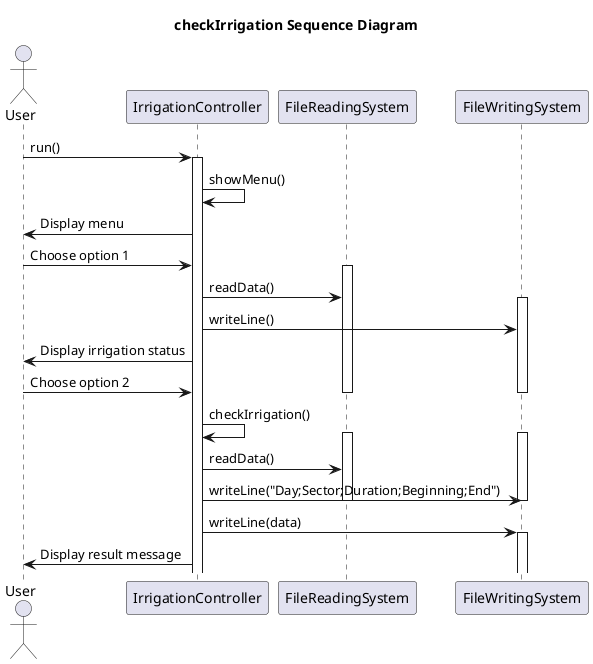 @startuml
title checkIrrigation Sequence Diagram

actor User
participant IrrigationController
participant FileReadingSystem
participant FileWritingSystem

User -> IrrigationController: run()
activate IrrigationController

	IrrigationController -> IrrigationController: showMenu()
	IrrigationController -> User: Display menu
	User -> IrrigationController: Choose option 1

	activate FileReadingSystem
		IrrigationController -> FileReadingSystem: readData()
		activate FileWritingSystem
			IrrigationController -> FileWritingSystem: writeLine()
			IrrigationController -> User: Display irrigation status

			User -> IrrigationController: Choose option 2
		deactivate FileWritingSystem
	deactivate FileReadingSystem

	IrrigationController -> IrrigationController: checkIrrigation()
	activate FileReadingSystem
		activate FileWritingSystem
			IrrigationController -> FileReadingSystem: readData()
			IrrigationController -> FileWritingSystem: writeLine("Day;Sector;Duration;Beginning;End")
		deactivate FileWritingSystem
	deactivate FileReadingSystem


		IrrigationController -> FileWritingSystem: writeLine(data)
	activate FileWritingSystem

	IrrigationController -> User: Display result message
@enduml

